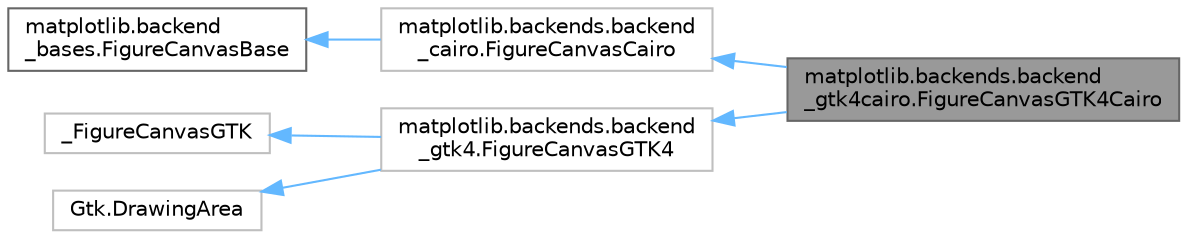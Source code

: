 digraph "matplotlib.backends.backend_gtk4cairo.FigureCanvasGTK4Cairo"
{
 // LATEX_PDF_SIZE
  bgcolor="transparent";
  edge [fontname=Helvetica,fontsize=10,labelfontname=Helvetica,labelfontsize=10];
  node [fontname=Helvetica,fontsize=10,shape=box,height=0.2,width=0.4];
  rankdir="LR";
  Node1 [id="Node000001",label="matplotlib.backends.backend\l_gtk4cairo.FigureCanvasGTK4Cairo",height=0.2,width=0.4,color="gray40", fillcolor="grey60", style="filled", fontcolor="black",tooltip=" "];
  Node2 -> Node1 [id="edge1_Node000001_Node000002",dir="back",color="steelblue1",style="solid",tooltip=" "];
  Node2 [id="Node000002",label="matplotlib.backends.backend\l_cairo.FigureCanvasCairo",height=0.2,width=0.4,color="grey75", fillcolor="white", style="filled",URL="$d2/d35/classmatplotlib_1_1backends_1_1backend__cairo_1_1FigureCanvasCairo.html",tooltip=" "];
  Node3 -> Node2 [id="edge2_Node000002_Node000003",dir="back",color="steelblue1",style="solid",tooltip=" "];
  Node3 [id="Node000003",label="matplotlib.backend\l_bases.FigureCanvasBase",height=0.2,width=0.4,color="gray40", fillcolor="white", style="filled",URL="$d9/d5f/classmatplotlib_1_1backend__bases_1_1FigureCanvasBase.html",tooltip=" "];
  Node4 -> Node1 [id="edge3_Node000001_Node000004",dir="back",color="steelblue1",style="solid",tooltip=" "];
  Node4 [id="Node000004",label="matplotlib.backends.backend\l_gtk4.FigureCanvasGTK4",height=0.2,width=0.4,color="grey75", fillcolor="white", style="filled",URL="$de/d93/classmatplotlib_1_1backends_1_1backend__gtk4_1_1FigureCanvasGTK4.html",tooltip=" "];
  Node5 -> Node4 [id="edge4_Node000004_Node000005",dir="back",color="steelblue1",style="solid",tooltip=" "];
  Node5 [id="Node000005",label="_FigureCanvasGTK",height=0.2,width=0.4,color="grey75", fillcolor="white", style="filled",URL="$d8/da2/class__FigureCanvasGTK.html",tooltip=" "];
  Node6 -> Node4 [id="edge5_Node000004_Node000006",dir="back",color="steelblue1",style="solid",tooltip=" "];
  Node6 [id="Node000006",label="Gtk.DrawingArea",height=0.2,width=0.4,color="grey75", fillcolor="white", style="filled",tooltip=" "];
}
